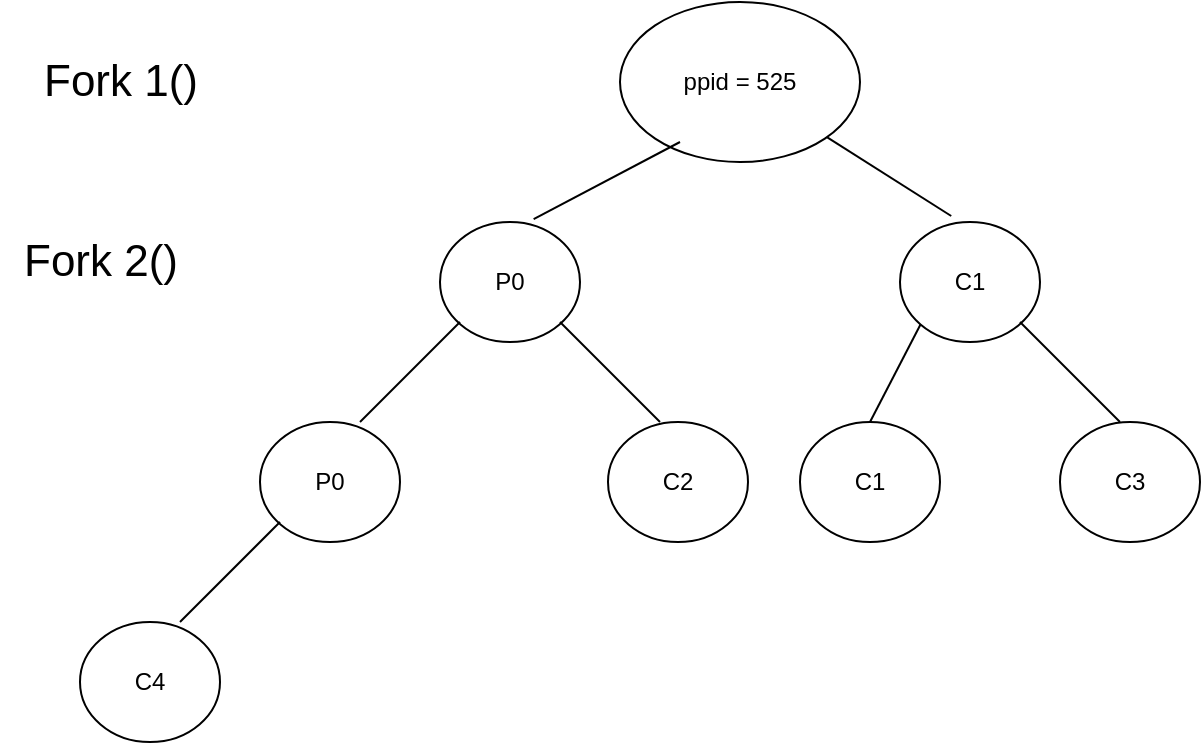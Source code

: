 <mxfile version="26.2.14">
  <diagram name="Page-1" id="bAZHGlXdKWSdfLGn8ovX">
    <mxGraphModel dx="1810" dy="472" grid="1" gridSize="10" guides="1" tooltips="1" connect="1" arrows="1" fold="1" page="1" pageScale="1" pageWidth="827" pageHeight="1169" math="0" shadow="0">
      <root>
        <mxCell id="0" />
        <mxCell id="1" parent="0" />
        <mxCell id="zZiNWAxPbnLOFrNKwumK-1" value="ppid = 525" style="ellipse;whiteSpace=wrap;html=1;" vertex="1" parent="1">
          <mxGeometry x="330" y="30" width="120" height="80" as="geometry" />
        </mxCell>
        <mxCell id="zZiNWAxPbnLOFrNKwumK-2" value="" style="endArrow=none;html=1;rounded=0;exitX=0.669;exitY=-0.023;exitDx=0;exitDy=0;exitPerimeter=0;" edge="1" parent="1" source="zZiNWAxPbnLOFrNKwumK-5">
          <mxGeometry width="50" height="50" relative="1" as="geometry">
            <mxPoint x="310" y="150" as="sourcePoint" />
            <mxPoint x="360" y="100" as="targetPoint" />
          </mxGeometry>
        </mxCell>
        <mxCell id="zZiNWAxPbnLOFrNKwumK-3" value="C1" style="ellipse;whiteSpace=wrap;html=1;" vertex="1" parent="1">
          <mxGeometry x="470" y="140" width="70" height="60" as="geometry" />
        </mxCell>
        <mxCell id="zZiNWAxPbnLOFrNKwumK-4" value="" style="endArrow=none;html=1;rounded=0;exitX=0.366;exitY=-0.05;exitDx=0;exitDy=0;exitPerimeter=0;" edge="1" parent="1" source="zZiNWAxPbnLOFrNKwumK-3" target="zZiNWAxPbnLOFrNKwumK-1">
          <mxGeometry width="50" height="50" relative="1" as="geometry">
            <mxPoint x="470" y="140" as="sourcePoint" />
            <mxPoint x="440" y="100" as="targetPoint" />
          </mxGeometry>
        </mxCell>
        <mxCell id="zZiNWAxPbnLOFrNKwumK-5" value="P0" style="ellipse;whiteSpace=wrap;html=1;" vertex="1" parent="1">
          <mxGeometry x="240" y="140" width="70" height="60" as="geometry" />
        </mxCell>
        <mxCell id="zZiNWAxPbnLOFrNKwumK-6" value="&lt;font style=&quot;font-size: 22px;&quot;&gt;Fork 1()&lt;/font&gt;" style="text;html=1;align=center;verticalAlign=middle;resizable=0;points=[];autosize=1;strokeColor=none;fillColor=none;" vertex="1" parent="1">
          <mxGeometry x="30" y="50" width="100" height="40" as="geometry" />
        </mxCell>
        <mxCell id="zZiNWAxPbnLOFrNKwumK-7" value="&lt;font style=&quot;font-size: 22px;&quot;&gt;Fork 2()&lt;/font&gt;" style="text;html=1;align=center;verticalAlign=middle;resizable=0;points=[];autosize=1;strokeColor=none;fillColor=none;" vertex="1" parent="1">
          <mxGeometry x="20" y="140" width="100" height="40" as="geometry" />
        </mxCell>
        <mxCell id="zZiNWAxPbnLOFrNKwumK-8" value="" style="endArrow=none;html=1;rounded=0;" edge="1" parent="1">
          <mxGeometry width="50" height="50" relative="1" as="geometry">
            <mxPoint x="200" y="240" as="sourcePoint" />
            <mxPoint x="250" y="190" as="targetPoint" />
          </mxGeometry>
        </mxCell>
        <mxCell id="zZiNWAxPbnLOFrNKwumK-9" value="" style="endArrow=none;html=1;rounded=0;" edge="1" parent="1">
          <mxGeometry width="50" height="50" relative="1" as="geometry">
            <mxPoint x="350" y="240" as="sourcePoint" />
            <mxPoint x="300" y="190" as="targetPoint" />
          </mxGeometry>
        </mxCell>
        <mxCell id="zZiNWAxPbnLOFrNKwumK-10" value="C2" style="ellipse;whiteSpace=wrap;html=1;" vertex="1" parent="1">
          <mxGeometry x="324" y="240" width="70" height="60" as="geometry" />
        </mxCell>
        <mxCell id="zZiNWAxPbnLOFrNKwumK-11" value="P0" style="ellipse;whiteSpace=wrap;html=1;" vertex="1" parent="1">
          <mxGeometry x="150" y="240" width="70" height="60" as="geometry" />
        </mxCell>
        <mxCell id="zZiNWAxPbnLOFrNKwumK-13" value="C1" style="ellipse;whiteSpace=wrap;html=1;" vertex="1" parent="1">
          <mxGeometry x="420" y="240" width="70" height="60" as="geometry" />
        </mxCell>
        <mxCell id="zZiNWAxPbnLOFrNKwumK-14" value="" style="endArrow=none;html=1;rounded=0;entryX=0;entryY=1;entryDx=0;entryDy=0;exitX=0.5;exitY=0;exitDx=0;exitDy=0;" edge="1" parent="1" source="zZiNWAxPbnLOFrNKwumK-13" target="zZiNWAxPbnLOFrNKwumK-3">
          <mxGeometry width="50" height="50" relative="1" as="geometry">
            <mxPoint x="450" y="250" as="sourcePoint" />
            <mxPoint x="500" y="200" as="targetPoint" />
          </mxGeometry>
        </mxCell>
        <mxCell id="zZiNWAxPbnLOFrNKwumK-15" value="C3" style="ellipse;whiteSpace=wrap;html=1;" vertex="1" parent="1">
          <mxGeometry x="550" y="240" width="70" height="60" as="geometry" />
        </mxCell>
        <mxCell id="zZiNWAxPbnLOFrNKwumK-16" value="" style="endArrow=none;html=1;rounded=0;" edge="1" parent="1">
          <mxGeometry width="50" height="50" relative="1" as="geometry">
            <mxPoint x="580" y="240" as="sourcePoint" />
            <mxPoint x="530" y="190" as="targetPoint" />
          </mxGeometry>
        </mxCell>
        <mxCell id="zZiNWAxPbnLOFrNKwumK-18" value="" style="endArrow=none;html=1;rounded=0;" edge="1" parent="1">
          <mxGeometry width="50" height="50" relative="1" as="geometry">
            <mxPoint x="110" y="340" as="sourcePoint" />
            <mxPoint x="160" y="290" as="targetPoint" />
          </mxGeometry>
        </mxCell>
        <mxCell id="zZiNWAxPbnLOFrNKwumK-21" value="C4" style="ellipse;whiteSpace=wrap;html=1;" vertex="1" parent="1">
          <mxGeometry x="60" y="340" width="70" height="60" as="geometry" />
        </mxCell>
      </root>
    </mxGraphModel>
  </diagram>
</mxfile>
